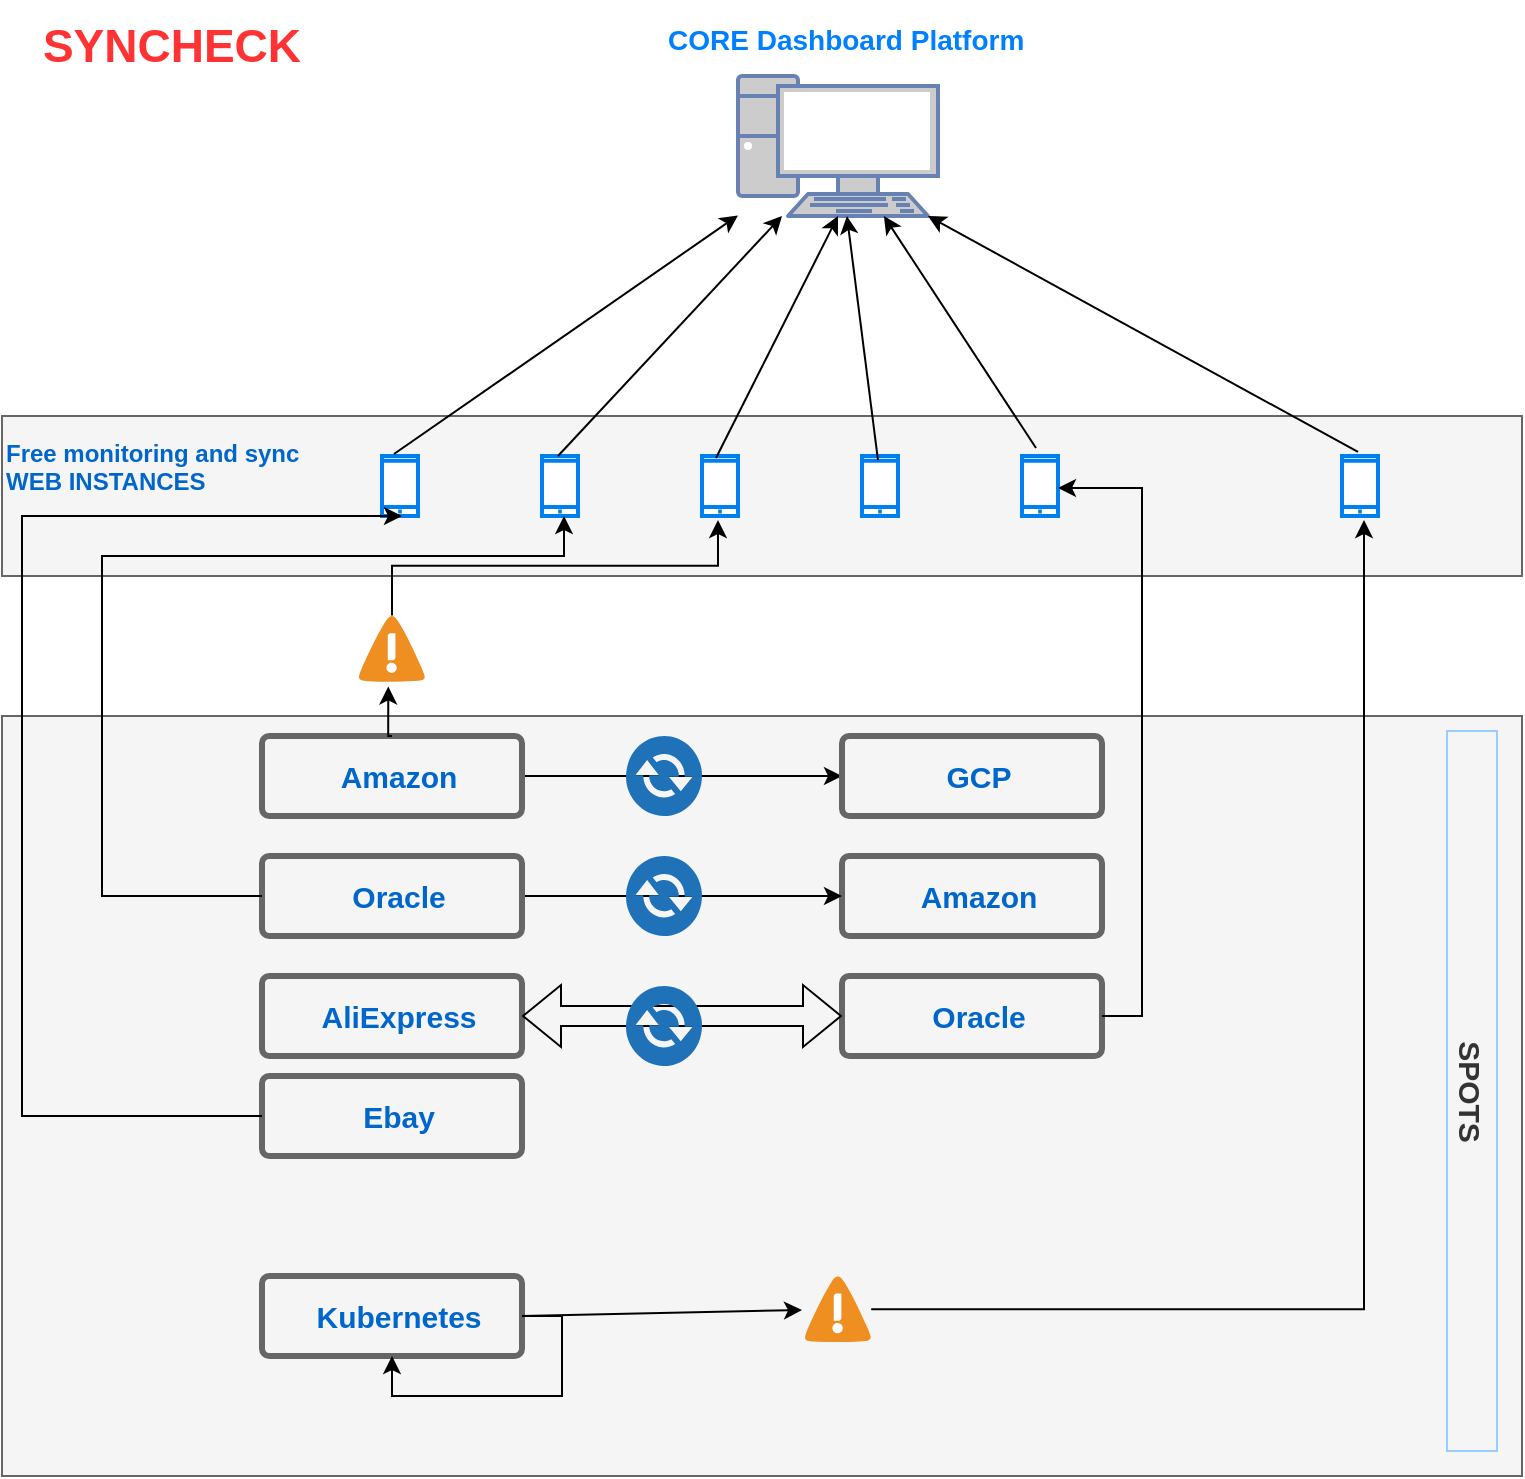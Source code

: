 <mxfile version="22.1.17" type="github">
  <diagram id="kgpKYQtTHZ0yAKxKKP6v" name="Page-1">
    <mxGraphModel dx="1434" dy="780" grid="1" gridSize="10" guides="1" tooltips="1" connect="1" arrows="1" fold="1" page="1" pageScale="1" pageWidth="850" pageHeight="1100" math="0" shadow="0">
      <root>
        <mxCell id="0" />
        <mxCell id="1" parent="0" />
        <mxCell id="z2AGljo18PZmSH_FLIf1-40" value="&lt;b&gt;&lt;font color=&quot;#0066cc&quot;&gt;Free monitoring and sync &lt;br&gt;WEB INSTANCES&lt;br&gt;&lt;/font&gt;&lt;/b&gt;&lt;br&gt;&lt;br&gt;" style="text;strokeColor=#666666;align=left;fillColor=#f5f5f5;html=1;verticalAlign=middle;whiteSpace=wrap;rounded=0;fontColor=#333333;" vertex="1" parent="1">
          <mxGeometry x="30" y="240" width="760" height="80" as="geometry" />
        </mxCell>
        <mxCell id="z2AGljo18PZmSH_FLIf1-39" value="" style="rounded=0;whiteSpace=wrap;html=1;fillColor=#f5f5f5;strokeColor=#666666;fontColor=#333333;" vertex="1" parent="1">
          <mxGeometry x="30" y="390" width="760" height="380" as="geometry" />
        </mxCell>
        <mxCell id="z2AGljo18PZmSH_FLIf1-1" value="" style="fontColor=#0066CC;verticalAlign=top;verticalLabelPosition=bottom;labelPosition=center;align=center;html=1;outlineConnect=0;fillColor=#CCCCCC;strokeColor=#6881B3;gradientColor=none;gradientDirection=north;strokeWidth=2;shape=mxgraph.networks.pc;" vertex="1" parent="1">
          <mxGeometry x="398" y="70" width="100" height="70" as="geometry" />
        </mxCell>
        <mxCell id="z2AGljo18PZmSH_FLIf1-2" value="" style="html=1;verticalLabelPosition=bottom;align=center;labelBackgroundColor=#ffffff;verticalAlign=top;strokeWidth=2;strokeColor=#0080F0;shadow=0;dashed=0;shape=mxgraph.ios7.icons.smartphone;" vertex="1" parent="1">
          <mxGeometry x="300" y="260" width="18" height="30" as="geometry" />
        </mxCell>
        <mxCell id="z2AGljo18PZmSH_FLIf1-3" value="" style="html=1;verticalLabelPosition=bottom;align=center;labelBackgroundColor=#ffffff;verticalAlign=top;strokeWidth=2;strokeColor=#0080F0;shadow=0;dashed=0;shape=mxgraph.ios7.icons.smartphone;" vertex="1" parent="1">
          <mxGeometry x="380" y="260" width="18" height="30" as="geometry" />
        </mxCell>
        <mxCell id="z2AGljo18PZmSH_FLIf1-4" value="" style="html=1;verticalLabelPosition=bottom;align=center;labelBackgroundColor=#ffffff;verticalAlign=top;strokeWidth=2;strokeColor=#0080F0;shadow=0;dashed=0;shape=mxgraph.ios7.icons.smartphone;" vertex="1" parent="1">
          <mxGeometry x="460" y="260" width="18" height="30" as="geometry" />
        </mxCell>
        <mxCell id="z2AGljo18PZmSH_FLIf1-5" value="" style="html=1;verticalLabelPosition=bottom;align=center;labelBackgroundColor=#ffffff;verticalAlign=top;strokeWidth=2;strokeColor=#0080F0;shadow=0;dashed=0;shape=mxgraph.ios7.icons.smartphone;" vertex="1" parent="1">
          <mxGeometry x="540" y="260" width="18" height="30" as="geometry" />
        </mxCell>
        <mxCell id="z2AGljo18PZmSH_FLIf1-6" value="" style="html=1;verticalLabelPosition=bottom;align=center;labelBackgroundColor=#ffffff;verticalAlign=top;strokeWidth=2;strokeColor=#0080F0;shadow=0;dashed=0;shape=mxgraph.ios7.icons.smartphone;" vertex="1" parent="1">
          <mxGeometry x="700" y="260" width="18" height="30" as="geometry" />
        </mxCell>
        <mxCell id="z2AGljo18PZmSH_FLIf1-7" value="" style="html=1;verticalLabelPosition=bottom;align=center;labelBackgroundColor=#ffffff;verticalAlign=top;strokeWidth=2;strokeColor=#0080F0;shadow=0;dashed=0;shape=mxgraph.ios7.icons.smartphone;" vertex="1" parent="1">
          <mxGeometry x="220" y="260" width="18" height="30" as="geometry" />
        </mxCell>
        <mxCell id="z2AGljo18PZmSH_FLIf1-8" value="" style="endArrow=classic;html=1;rounded=0;exitX=0.333;exitY=-0.033;exitDx=0;exitDy=0;exitPerimeter=0;" edge="1" parent="1" source="z2AGljo18PZmSH_FLIf1-7" target="z2AGljo18PZmSH_FLIf1-1">
          <mxGeometry width="50" height="50" relative="1" as="geometry">
            <mxPoint x="400" y="430" as="sourcePoint" />
            <mxPoint x="450" y="380" as="targetPoint" />
          </mxGeometry>
        </mxCell>
        <mxCell id="z2AGljo18PZmSH_FLIf1-9" value="" style="endArrow=classic;html=1;rounded=0;entryX=0.5;entryY=1;entryDx=0;entryDy=0;entryPerimeter=0;exitX=0.389;exitY=0.033;exitDx=0;exitDy=0;exitPerimeter=0;" edge="1" parent="1" source="z2AGljo18PZmSH_FLIf1-3" target="z2AGljo18PZmSH_FLIf1-1">
          <mxGeometry width="50" height="50" relative="1" as="geometry">
            <mxPoint x="400" y="430" as="sourcePoint" />
            <mxPoint x="450" y="380" as="targetPoint" />
          </mxGeometry>
        </mxCell>
        <mxCell id="z2AGljo18PZmSH_FLIf1-10" value="" style="endArrow=classic;html=1;rounded=0;entryX=0.22;entryY=1;entryDx=0;entryDy=0;entryPerimeter=0;exitX=0.444;exitY=0;exitDx=0;exitDy=0;exitPerimeter=0;" edge="1" parent="1" source="z2AGljo18PZmSH_FLIf1-2" target="z2AGljo18PZmSH_FLIf1-1">
          <mxGeometry width="50" height="50" relative="1" as="geometry">
            <mxPoint x="400" y="430" as="sourcePoint" />
            <mxPoint x="450" y="380" as="targetPoint" />
          </mxGeometry>
        </mxCell>
        <mxCell id="z2AGljo18PZmSH_FLIf1-11" value="" style="endArrow=classic;html=1;rounded=0;exitX=0.444;exitY=0.067;exitDx=0;exitDy=0;exitPerimeter=0;" edge="1" parent="1" source="z2AGljo18PZmSH_FLIf1-4" target="z2AGljo18PZmSH_FLIf1-1">
          <mxGeometry width="50" height="50" relative="1" as="geometry">
            <mxPoint x="400" y="430" as="sourcePoint" />
            <mxPoint x="450" y="380" as="targetPoint" />
          </mxGeometry>
        </mxCell>
        <mxCell id="z2AGljo18PZmSH_FLIf1-12" value="" style="endArrow=classic;html=1;rounded=0;exitX=0.389;exitY=-0.133;exitDx=0;exitDy=0;exitPerimeter=0;" edge="1" parent="1" source="z2AGljo18PZmSH_FLIf1-5" target="z2AGljo18PZmSH_FLIf1-1">
          <mxGeometry width="50" height="50" relative="1" as="geometry">
            <mxPoint x="400" y="430" as="sourcePoint" />
            <mxPoint x="450" y="380" as="targetPoint" />
          </mxGeometry>
        </mxCell>
        <mxCell id="z2AGljo18PZmSH_FLIf1-13" value="" style="endArrow=classic;html=1;rounded=0;entryX=0.95;entryY=1;entryDx=0;entryDy=0;entryPerimeter=0;exitX=0.444;exitY=-0.067;exitDx=0;exitDy=0;exitPerimeter=0;" edge="1" parent="1" source="z2AGljo18PZmSH_FLIf1-6" target="z2AGljo18PZmSH_FLIf1-1">
          <mxGeometry width="50" height="50" relative="1" as="geometry">
            <mxPoint x="400" y="430" as="sourcePoint" />
            <mxPoint x="450" y="380" as="targetPoint" />
          </mxGeometry>
        </mxCell>
        <mxCell id="z2AGljo18PZmSH_FLIf1-14" value="&lt;p style=&quot;line-height: 120%;&quot;&gt;&lt;font color=&quot;#007fff&quot;&gt;&lt;b&gt;&lt;font style=&quot;font-size: 14px;&quot;&gt;CORE Dashboard&amp;nbsp;&lt;/font&gt;&lt;/b&gt;&lt;b style=&quot;background-color: initial;&quot;&gt;&lt;font style=&quot;font-size: 14px;&quot;&gt;Platform&lt;/font&gt;&lt;/b&gt;&lt;/font&gt;&lt;/p&gt;" style="text;strokeColor=none;align=left;fillColor=none;html=1;verticalAlign=middle;whiteSpace=wrap;rounded=0;" vertex="1" parent="1">
          <mxGeometry x="361" y="40" width="201" height="24" as="geometry" />
        </mxCell>
        <mxCell id="z2AGljo18PZmSH_FLIf1-30" style="edgeStyle=orthogonalEdgeStyle;rounded=0;orthogonalLoop=1;jettySize=auto;html=1;exitX=1;exitY=0.5;exitDx=0;exitDy=0;entryX=0;entryY=0.5;entryDx=0;entryDy=0;" edge="1" parent="1" source="z2AGljo18PZmSH_FLIf1-16" target="z2AGljo18PZmSH_FLIf1-26">
          <mxGeometry relative="1" as="geometry" />
        </mxCell>
        <mxCell id="z2AGljo18PZmSH_FLIf1-16" value="&lt;span style=&quot;background-color: initial;&quot;&gt;&lt;font color=&quot;#0066cc&quot; style=&quot;font-size: 15px;&quot;&gt;&lt;b&gt;Amazon&lt;/b&gt;&lt;/font&gt;&lt;/span&gt;" style="rounded=1;arcSize=9;fillColor=#f5f5f5;align=center;spacingLeft=5;strokeColor=#666666;html=1;strokeWidth=3;fontSize=12;fontColor=#333333;" vertex="1" parent="1">
          <mxGeometry x="160" y="400" width="130" height="40" as="geometry" />
        </mxCell>
        <mxCell id="z2AGljo18PZmSH_FLIf1-15" value="&lt;font style=&quot;font-size: 15px;&quot;&gt;SPOTS&lt;/font&gt;" style="fillColor=#f5f5f5;strokeColor=#99CCFF;html=1;fontSize=11;fontStyle=0;align=center;fontStyle=1;fontSize=11;rotation=90;fontColor=#333333;strokeWidth=1;" vertex="1" parent="1">
          <mxGeometry x="585" y="565" width="360" height="25" as="geometry" />
        </mxCell>
        <mxCell id="z2AGljo18PZmSH_FLIf1-21" value="&lt;span style=&quot;background-color: initial;&quot;&gt;&lt;font color=&quot;#0066cc&quot; style=&quot;font-size: 15px;&quot;&gt;&lt;b&gt;Amazon&lt;/b&gt;&lt;/font&gt;&lt;/span&gt;" style="rounded=1;arcSize=9;fillColor=#f5f5f5;align=center;spacingLeft=5;strokeColor=#666666;html=1;strokeWidth=3;fontSize=12;fontColor=#333333;" vertex="1" parent="1">
          <mxGeometry x="450" y="460" width="130" height="40" as="geometry" />
        </mxCell>
        <mxCell id="z2AGljo18PZmSH_FLIf1-22" value="&lt;span style=&quot;background-color: initial;&quot;&gt;&lt;font color=&quot;#0066cc&quot; style=&quot;font-size: 15px;&quot;&gt;&lt;b&gt;Kubernetes&lt;/b&gt;&lt;/font&gt;&lt;/span&gt;" style="rounded=1;arcSize=9;fillColor=#f5f5f5;align=center;spacingLeft=5;strokeColor=#666666;html=1;strokeWidth=3;fontSize=12;fontColor=#333333;" vertex="1" parent="1">
          <mxGeometry x="160" y="670" width="130" height="40" as="geometry" />
        </mxCell>
        <mxCell id="z2AGljo18PZmSH_FLIf1-23" value="&lt;span style=&quot;background-color: initial;&quot;&gt;&lt;font color=&quot;#0066cc&quot; style=&quot;font-size: 15px;&quot;&gt;&lt;b&gt;AliExpress&lt;/b&gt;&lt;/font&gt;&lt;/span&gt;" style="rounded=1;arcSize=9;fillColor=#f5f5f5;align=center;spacingLeft=5;strokeColor=#666666;html=1;strokeWidth=3;fontSize=12;fontColor=#333333;" vertex="1" parent="1">
          <mxGeometry x="160" y="520" width="130" height="40" as="geometry" />
        </mxCell>
        <mxCell id="z2AGljo18PZmSH_FLIf1-24" value="&lt;span style=&quot;background-color: initial;&quot;&gt;&lt;font color=&quot;#0066cc&quot; style=&quot;font-size: 15px;&quot;&gt;&lt;b&gt;Ebay&lt;/b&gt;&lt;/font&gt;&lt;/span&gt;" style="rounded=1;arcSize=9;fillColor=#f5f5f5;align=center;spacingLeft=5;strokeColor=#666666;html=1;strokeWidth=3;fontSize=12;fontColor=#333333;" vertex="1" parent="1">
          <mxGeometry x="160" y="570" width="130" height="40" as="geometry" />
        </mxCell>
        <mxCell id="z2AGljo18PZmSH_FLIf1-31" style="edgeStyle=orthogonalEdgeStyle;rounded=0;orthogonalLoop=1;jettySize=auto;html=1;exitX=1;exitY=0.5;exitDx=0;exitDy=0;entryX=0;entryY=0.5;entryDx=0;entryDy=0;" edge="1" parent="1" source="z2AGljo18PZmSH_FLIf1-25" target="z2AGljo18PZmSH_FLIf1-21">
          <mxGeometry relative="1" as="geometry" />
        </mxCell>
        <mxCell id="z2AGljo18PZmSH_FLIf1-25" value="&lt;span style=&quot;background-color: initial;&quot;&gt;&lt;font color=&quot;#0066cc&quot; style=&quot;font-size: 15px;&quot;&gt;&lt;b&gt;Oracle&lt;/b&gt;&lt;/font&gt;&lt;/span&gt;" style="rounded=1;arcSize=9;fillColor=#f5f5f5;align=center;spacingLeft=5;strokeColor=#666666;html=1;strokeWidth=3;fontSize=12;fontColor=#333333;" vertex="1" parent="1">
          <mxGeometry x="160" y="460" width="130" height="40" as="geometry" />
        </mxCell>
        <mxCell id="z2AGljo18PZmSH_FLIf1-26" value="&lt;span style=&quot;background-color: initial;&quot;&gt;&lt;font color=&quot;#0066cc&quot; style=&quot;font-size: 15px;&quot;&gt;&lt;b&gt;GCP&lt;/b&gt;&lt;/font&gt;&lt;/span&gt;" style="rounded=1;arcSize=9;fillColor=#f5f5f5;align=center;spacingLeft=5;strokeColor=#666666;html=1;strokeWidth=3;fontSize=12;fontColor=#333333;" vertex="1" parent="1">
          <mxGeometry x="450" y="400" width="130" height="40" as="geometry" />
        </mxCell>
        <mxCell id="z2AGljo18PZmSH_FLIf1-27" value="&lt;span style=&quot;background-color: initial;&quot;&gt;&lt;font color=&quot;#0066cc&quot; style=&quot;font-size: 15px;&quot;&gt;&lt;b&gt;Oracle&lt;/b&gt;&lt;/font&gt;&lt;/span&gt;" style="rounded=1;arcSize=9;fillColor=#f5f5f5;align=center;spacingLeft=5;strokeColor=#666666;html=1;strokeWidth=3;fontSize=12;fontColor=#333333;" vertex="1" parent="1">
          <mxGeometry x="450" y="520" width="130" height="40" as="geometry" />
        </mxCell>
        <mxCell id="z2AGljo18PZmSH_FLIf1-29" style="edgeStyle=orthogonalEdgeStyle;rounded=0;orthogonalLoop=1;jettySize=auto;html=1;exitX=1;exitY=0.5;exitDx=0;exitDy=0;entryX=0.5;entryY=1;entryDx=0;entryDy=0;" edge="1" parent="1" source="z2AGljo18PZmSH_FLIf1-22" target="z2AGljo18PZmSH_FLIf1-22">
          <mxGeometry relative="1" as="geometry" />
        </mxCell>
        <mxCell id="z2AGljo18PZmSH_FLIf1-34" style="edgeStyle=orthogonalEdgeStyle;rounded=0;orthogonalLoop=1;jettySize=auto;html=1;exitX=0;exitY=0.5;exitDx=0;exitDy=0;entryX=0.556;entryY=1;entryDx=0;entryDy=0;entryPerimeter=0;" edge="1" parent="1" source="z2AGljo18PZmSH_FLIf1-24" target="z2AGljo18PZmSH_FLIf1-7">
          <mxGeometry relative="1" as="geometry">
            <Array as="points">
              <mxPoint x="40" y="590" />
              <mxPoint x="40" y="290" />
            </Array>
          </mxGeometry>
        </mxCell>
        <mxCell id="z2AGljo18PZmSH_FLIf1-35" style="edgeStyle=orthogonalEdgeStyle;rounded=0;orthogonalLoop=1;jettySize=auto;html=1;exitX=1;exitY=0.5;exitDx=0;exitDy=0;entryX=0.611;entryY=1.067;entryDx=0;entryDy=0;entryPerimeter=0;" edge="1" parent="1" source="z2AGljo18PZmSH_FLIf1-53" target="z2AGljo18PZmSH_FLIf1-6">
          <mxGeometry relative="1" as="geometry">
            <Array as="points">
              <mxPoint x="711" y="687" />
            </Array>
          </mxGeometry>
        </mxCell>
        <mxCell id="z2AGljo18PZmSH_FLIf1-36" style="edgeStyle=orthogonalEdgeStyle;rounded=0;orthogonalLoop=1;jettySize=auto;html=1;exitX=1;exitY=0.5;exitDx=0;exitDy=0;entryX=1;entryY=0.533;entryDx=0;entryDy=0;entryPerimeter=0;" edge="1" parent="1" source="z2AGljo18PZmSH_FLIf1-27" target="z2AGljo18PZmSH_FLIf1-5">
          <mxGeometry relative="1" as="geometry" />
        </mxCell>
        <mxCell id="z2AGljo18PZmSH_FLIf1-37" style="edgeStyle=orthogonalEdgeStyle;rounded=0;orthogonalLoop=1;jettySize=auto;html=1;exitX=0;exitY=0.5;exitDx=0;exitDy=0;entryX=0.611;entryY=1;entryDx=0;entryDy=0;entryPerimeter=0;" edge="1" parent="1" source="z2AGljo18PZmSH_FLIf1-25" target="z2AGljo18PZmSH_FLIf1-2">
          <mxGeometry relative="1" as="geometry">
            <Array as="points">
              <mxPoint x="80" y="480" />
              <mxPoint x="80" y="310" />
              <mxPoint x="311" y="310" />
            </Array>
          </mxGeometry>
        </mxCell>
        <mxCell id="z2AGljo18PZmSH_FLIf1-38" style="edgeStyle=orthogonalEdgeStyle;rounded=0;orthogonalLoop=1;jettySize=auto;html=1;exitX=0.5;exitY=0;exitDx=0;exitDy=0;entryX=0.444;entryY=1.067;entryDx=0;entryDy=0;entryPerimeter=0;" edge="1" parent="1" source="z2AGljo18PZmSH_FLIf1-42" target="z2AGljo18PZmSH_FLIf1-3">
          <mxGeometry relative="1" as="geometry" />
        </mxCell>
        <mxCell id="z2AGljo18PZmSH_FLIf1-41" value="&lt;b&gt;&lt;font style=&quot;font-size: 23px;&quot; color=&quot;#ff3333&quot;&gt;SYNCHECK&lt;/font&gt;&lt;/b&gt;" style="text;strokeColor=none;align=center;fillColor=none;html=1;verticalAlign=middle;whiteSpace=wrap;rounded=0;" vertex="1" parent="1">
          <mxGeometry x="40" y="40" width="150" height="30" as="geometry" />
        </mxCell>
        <mxCell id="z2AGljo18PZmSH_FLIf1-45" value="" style="sketch=0;pointerEvents=1;shadow=0;dashed=0;html=1;strokeColor=none;fillColor=#505050;labelPosition=center;verticalLabelPosition=bottom;verticalAlign=top;outlineConnect=0;align=center;shape=mxgraph.office.communications.exchange_active_sync;fillColor=#2072B8;" vertex="1" parent="1">
          <mxGeometry x="342" y="400" width="38" height="40" as="geometry" />
        </mxCell>
        <mxCell id="z2AGljo18PZmSH_FLIf1-48" value="" style="sketch=0;pointerEvents=1;shadow=0;dashed=0;html=1;strokeColor=none;fillColor=#505050;labelPosition=center;verticalLabelPosition=bottom;verticalAlign=top;outlineConnect=0;align=center;shape=mxgraph.office.communications.exchange_active_sync;fillColor=#2072B8;" vertex="1" parent="1">
          <mxGeometry x="342" y="460" width="38" height="40" as="geometry" />
        </mxCell>
        <mxCell id="z2AGljo18PZmSH_FLIf1-53" value="" style="shadow=0;dashed=0;html=1;strokeColor=none;fillColor=#4495D1;labelPosition=center;verticalLabelPosition=bottom;verticalAlign=top;align=center;outlineConnect=0;shape=mxgraph.veeam.2d.alert;" vertex="1" parent="1">
          <mxGeometry x="431.4" y="670" width="33.2" height="33.2" as="geometry" />
        </mxCell>
        <mxCell id="z2AGljo18PZmSH_FLIf1-57" value="" style="edgeStyle=orthogonalEdgeStyle;rounded=0;orthogonalLoop=1;jettySize=auto;html=1;exitX=0.5;exitY=0;exitDx=0;exitDy=0;entryX=0.444;entryY=1.067;entryDx=0;entryDy=0;entryPerimeter=0;" edge="1" parent="1" source="z2AGljo18PZmSH_FLIf1-16" target="z2AGljo18PZmSH_FLIf1-42">
          <mxGeometry relative="1" as="geometry">
            <mxPoint x="225" y="400" as="sourcePoint" />
            <mxPoint x="388" y="292" as="targetPoint" />
          </mxGeometry>
        </mxCell>
        <mxCell id="z2AGljo18PZmSH_FLIf1-42" value="" style="shadow=0;dashed=0;html=1;strokeColor=none;fillColor=#4495D1;labelPosition=center;verticalLabelPosition=bottom;verticalAlign=top;align=center;outlineConnect=0;shape=mxgraph.veeam.2d.alert;" vertex="1" parent="1">
          <mxGeometry x="208.4" y="339.8" width="33.2" height="33.2" as="geometry" />
        </mxCell>
        <mxCell id="z2AGljo18PZmSH_FLIf1-58" value="" style="endArrow=classic;html=1;rounded=0;exitX=1;exitY=0.5;exitDx=0;exitDy=0;" edge="1" parent="1" source="z2AGljo18PZmSH_FLIf1-22">
          <mxGeometry width="50" height="50" relative="1" as="geometry">
            <mxPoint x="400" y="540" as="sourcePoint" />
            <mxPoint x="430" y="687" as="targetPoint" />
          </mxGeometry>
        </mxCell>
        <mxCell id="z2AGljo18PZmSH_FLIf1-59" value="" style="shape=flexArrow;endArrow=classic;startArrow=classic;html=1;rounded=0;entryX=0;entryY=0.5;entryDx=0;entryDy=0;exitX=1;exitY=0.5;exitDx=0;exitDy=0;" edge="1" parent="1" source="z2AGljo18PZmSH_FLIf1-23" target="z2AGljo18PZmSH_FLIf1-27">
          <mxGeometry width="100" height="100" relative="1" as="geometry">
            <mxPoint x="318" y="640" as="sourcePoint" />
            <mxPoint x="418" y="540" as="targetPoint" />
          </mxGeometry>
        </mxCell>
        <mxCell id="z2AGljo18PZmSH_FLIf1-49" value="" style="sketch=0;pointerEvents=1;shadow=0;dashed=0;html=1;strokeColor=none;fillColor=#505050;labelPosition=center;verticalLabelPosition=bottom;verticalAlign=top;outlineConnect=0;align=center;shape=mxgraph.office.communications.exchange_active_sync;fillColor=#2072B8;" vertex="1" parent="1">
          <mxGeometry x="342" y="525" width="38" height="40" as="geometry" />
        </mxCell>
      </root>
    </mxGraphModel>
  </diagram>
</mxfile>
